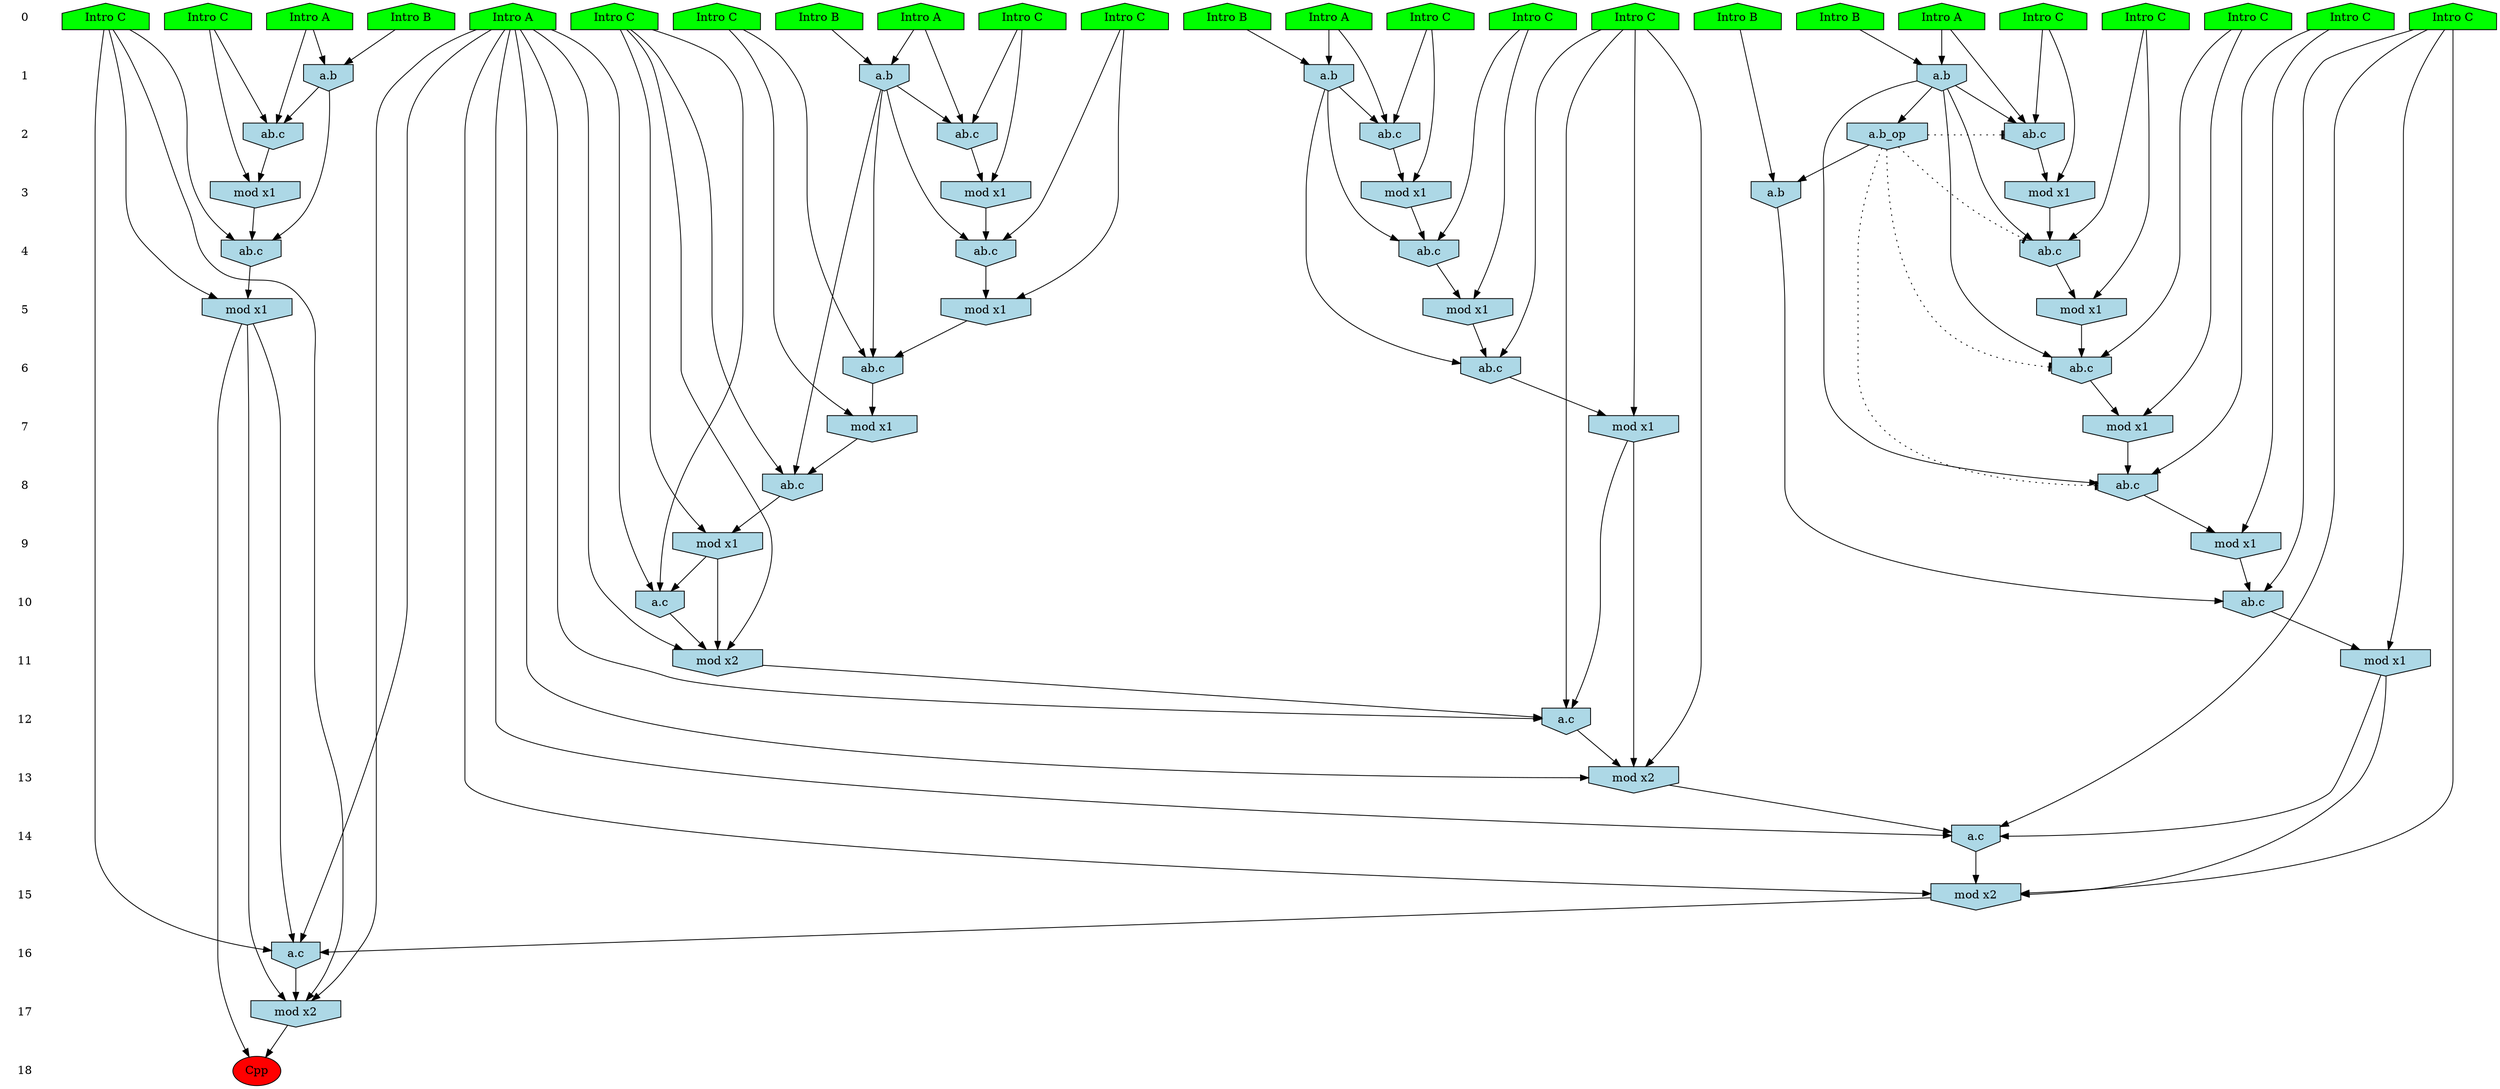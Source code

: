 /* Compression of 1 causal flows obtained in average at 1.856103E+01 t.u */
/* Compressed causal flows were: [3341] */
digraph G{
 ranksep=.5 ; 
{ rank = same ; "0" [shape=plaintext] ; node_1 [label ="Intro B", shape=house, style=filled, fillcolor=green] ;
node_2 [label ="Intro A", shape=house, style=filled, fillcolor=green] ;
node_3 [label ="Intro B", shape=house, style=filled, fillcolor=green] ;
node_4 [label ="Intro B", shape=house, style=filled, fillcolor=green] ;
node_5 [label ="Intro A", shape=house, style=filled, fillcolor=green] ;
node_6 [label ="Intro A", shape=house, style=filled, fillcolor=green] ;
node_7 [label ="Intro A", shape=house, style=filled, fillcolor=green] ;
node_8 [label ="Intro A", shape=house, style=filled, fillcolor=green] ;
node_9 [label ="Intro B", shape=house, style=filled, fillcolor=green] ;
node_10 [label ="Intro B", shape=house, style=filled, fillcolor=green] ;
node_11 [label ="Intro C", shape=house, style=filled, fillcolor=green] ;
node_12 [label ="Intro C", shape=house, style=filled, fillcolor=green] ;
node_13 [label ="Intro C", shape=house, style=filled, fillcolor=green] ;
node_14 [label ="Intro C", shape=house, style=filled, fillcolor=green] ;
node_15 [label ="Intro C", shape=house, style=filled, fillcolor=green] ;
node_16 [label ="Intro C", shape=house, style=filled, fillcolor=green] ;
node_17 [label ="Intro C", shape=house, style=filled, fillcolor=green] ;
node_18 [label ="Intro C", shape=house, style=filled, fillcolor=green] ;
node_19 [label ="Intro C", shape=house, style=filled, fillcolor=green] ;
node_20 [label ="Intro C", shape=house, style=filled, fillcolor=green] ;
node_21 [label ="Intro C", shape=house, style=filled, fillcolor=green] ;
node_22 [label ="Intro C", shape=house, style=filled, fillcolor=green] ;
node_23 [label ="Intro C", shape=house, style=filled, fillcolor=green] ;
node_24 [label ="Intro C", shape=house, style=filled, fillcolor=green] ;
}
{ rank = same ; "1" [shape=plaintext] ; node_25 [label="a.b", shape=invhouse, style=filled, fillcolor = lightblue] ;
node_26 [label="a.b", shape=invhouse, style=filled, fillcolor = lightblue] ;
node_33 [label="a.b", shape=invhouse, style=filled, fillcolor = lightblue] ;
node_40 [label="a.b", shape=invhouse, style=filled, fillcolor = lightblue] ;
}
{ rank = same ; "2" [shape=plaintext] ; node_27 [label="ab.c", shape=invhouse, style=filled, fillcolor = lightblue] ;
node_28 [label="ab.c", shape=invhouse, style=filled, fillcolor = lightblue] ;
node_35 [label="ab.c", shape=invhouse, style=filled, fillcolor = lightblue] ;
node_42 [label="ab.c", shape=invhouse, style=filled, fillcolor = lightblue] ;
node_48 [label="a.b_op", shape=invhouse, style=filled, fillcolor = lightblue] ;
}
{ rank = same ; "3" [shape=plaintext] ; node_29 [label="mod x1", shape=invhouse, style=filled, fillcolor = lightblue] ;
node_31 [label="mod x1", shape=invhouse, style=filled, fillcolor = lightblue] ;
node_36 [label="mod x1", shape=invhouse, style=filled, fillcolor = lightblue] ;
node_46 [label="mod x1", shape=invhouse, style=filled, fillcolor = lightblue] ;
node_60 [label="a.b", shape=invhouse, style=filled, fillcolor = lightblue] ;
}
{ rank = same ; "4" [shape=plaintext] ; node_30 [label="ab.c", shape=invhouse, style=filled, fillcolor = lightblue] ;
node_37 [label="ab.c", shape=invhouse, style=filled, fillcolor = lightblue] ;
node_47 [label="ab.c", shape=invhouse, style=filled, fillcolor = lightblue] ;
node_50 [label="ab.c", shape=invhouse, style=filled, fillcolor = lightblue] ;
}
{ rank = same ; "5" [shape=plaintext] ; node_32 [label="mod x1", shape=invhouse, style=filled, fillcolor = lightblue] ;
node_43 [label="mod x1", shape=invhouse, style=filled, fillcolor = lightblue] ;
node_49 [label="mod x1", shape=invhouse, style=filled, fillcolor = lightblue] ;
node_53 [label="mod x1", shape=invhouse, style=filled, fillcolor = lightblue] ;
}
{ rank = same ; "6" [shape=plaintext] ; node_34 [label="ab.c", shape=invhouse, style=filled, fillcolor = lightblue] ;
node_44 [label="ab.c", shape=invhouse, style=filled, fillcolor = lightblue] ;
node_54 [label="ab.c", shape=invhouse, style=filled, fillcolor = lightblue] ;
}
{ rank = same ; "7" [shape=plaintext] ; node_38 [label="mod x1", shape=invhouse, style=filled, fillcolor = lightblue] ;
node_45 [label="mod x1", shape=invhouse, style=filled, fillcolor = lightblue] ;
node_57 [label="mod x1", shape=invhouse, style=filled, fillcolor = lightblue] ;
}
{ rank = same ; "8" [shape=plaintext] ; node_39 [label="ab.c", shape=invhouse, style=filled, fillcolor = lightblue] ;
node_51 [label="ab.c", shape=invhouse, style=filled, fillcolor = lightblue] ;
}
{ rank = same ; "9" [shape=plaintext] ; node_41 [label="mod x1", shape=invhouse, style=filled, fillcolor = lightblue] ;
node_52 [label="mod x1", shape=invhouse, style=filled, fillcolor = lightblue] ;
}
{ rank = same ; "10" [shape=plaintext] ; node_55 [label="a.c", shape=invhouse, style=filled, fillcolor = lightblue] ;
node_61 [label="ab.c", shape=invhouse, style=filled, fillcolor = lightblue] ;
}
{ rank = same ; "11" [shape=plaintext] ; node_56 [label="mod x2", shape=invhouse, style=filled, fillcolor = lightblue] ;
node_62 [label="mod x1", shape=invhouse, style=filled, fillcolor = lightblue] ;
}
{ rank = same ; "12" [shape=plaintext] ; node_58 [label="a.c", shape=invhouse, style=filled, fillcolor = lightblue] ;
}
{ rank = same ; "13" [shape=plaintext] ; node_59 [label="mod x2", shape=invhouse, style=filled, fillcolor = lightblue] ;
}
{ rank = same ; "14" [shape=plaintext] ; node_63 [label="a.c", shape=invhouse, style=filled, fillcolor = lightblue] ;
}
{ rank = same ; "15" [shape=plaintext] ; node_64 [label="mod x2", shape=invhouse, style=filled, fillcolor = lightblue] ;
}
{ rank = same ; "16" [shape=plaintext] ; node_65 [label="a.c", shape=invhouse, style=filled, fillcolor = lightblue] ;
}
{ rank = same ; "17" [shape=plaintext] ; node_66 [label="mod x2", shape=invhouse, style=filled, fillcolor = lightblue] ;
}
{ rank = same ; "18" [shape=plaintext] ; node_67 [label ="Cpp", style=filled, fillcolor=red] ;
}
"0" -> "1" [style="invis"]; 
"1" -> "2" [style="invis"]; 
"2" -> "3" [style="invis"]; 
"3" -> "4" [style="invis"]; 
"4" -> "5" [style="invis"]; 
"5" -> "6" [style="invis"]; 
"6" -> "7" [style="invis"]; 
"7" -> "8" [style="invis"]; 
"8" -> "9" [style="invis"]; 
"9" -> "10" [style="invis"]; 
"10" -> "11" [style="invis"]; 
"11" -> "12" [style="invis"]; 
"12" -> "13" [style="invis"]; 
"13" -> "14" [style="invis"]; 
"14" -> "15" [style="invis"]; 
"15" -> "16" [style="invis"]; 
"16" -> "17" [style="invis"]; 
"17" -> "18" [style="invis"]; 
node_1 -> node_25
node_2 -> node_25
node_3 -> node_26
node_6 -> node_26
node_2 -> node_27
node_21 -> node_27
node_25 -> node_27
node_6 -> node_28
node_15 -> node_28
node_26 -> node_28
node_21 -> node_29
node_27 -> node_29
node_11 -> node_30
node_25 -> node_30
node_29 -> node_30
node_15 -> node_31
node_28 -> node_31
node_11 -> node_32
node_30 -> node_32
node_8 -> node_33
node_10 -> node_33
node_13 -> node_34
node_25 -> node_34
node_32 -> node_34
node_8 -> node_35
node_23 -> node_35
node_33 -> node_35
node_23 -> node_36
node_35 -> node_36
node_14 -> node_37
node_26 -> node_37
node_31 -> node_37
node_13 -> node_38
node_34 -> node_38
node_24 -> node_39
node_25 -> node_39
node_38 -> node_39
node_4 -> node_40
node_7 -> node_40
node_24 -> node_41
node_39 -> node_41
node_7 -> node_42
node_20 -> node_42
node_40 -> node_42
node_14 -> node_43
node_37 -> node_43
node_18 -> node_44
node_26 -> node_44
node_43 -> node_44
node_18 -> node_45
node_44 -> node_45
node_20 -> node_46
node_42 -> node_46
node_12 -> node_47
node_40 -> node_47
node_46 -> node_47
node_25 -> node_48
node_12 -> node_49
node_47 -> node_49
node_19 -> node_50
node_33 -> node_50
node_36 -> node_50
node_16 -> node_51
node_26 -> node_51
node_45 -> node_51
node_16 -> node_52
node_51 -> node_52
node_19 -> node_53
node_50 -> node_53
node_22 -> node_54
node_33 -> node_54
node_53 -> node_54
node_5 -> node_55
node_16 -> node_55
node_52 -> node_55
node_5 -> node_56
node_16 -> node_56
node_52 -> node_56
node_55 -> node_56
node_22 -> node_57
node_54 -> node_57
node_5 -> node_58
node_22 -> node_58
node_56 -> node_58
node_57 -> node_58
node_5 -> node_59
node_22 -> node_59
node_57 -> node_59
node_58 -> node_59
node_9 -> node_60
node_48 -> node_60
node_17 -> node_61
node_41 -> node_61
node_60 -> node_61
node_17 -> node_62
node_61 -> node_62
node_5 -> node_63
node_17 -> node_63
node_59 -> node_63
node_62 -> node_63
node_5 -> node_64
node_17 -> node_64
node_62 -> node_64
node_63 -> node_64
node_5 -> node_65
node_12 -> node_65
node_49 -> node_65
node_64 -> node_65
node_5 -> node_66
node_12 -> node_66
node_49 -> node_66
node_65 -> node_66
node_49 -> node_67
node_66 -> node_67
node_48 -> node_39 [style=dotted, arrowhead = tee] 
node_48 -> node_34 [style=dotted, arrowhead = tee] 
node_48 -> node_30 [style=dotted, arrowhead = tee] 
node_48 -> node_27 [style=dotted, arrowhead = tee] 
}
/*
 Dot generation time: 0.000000
*/
